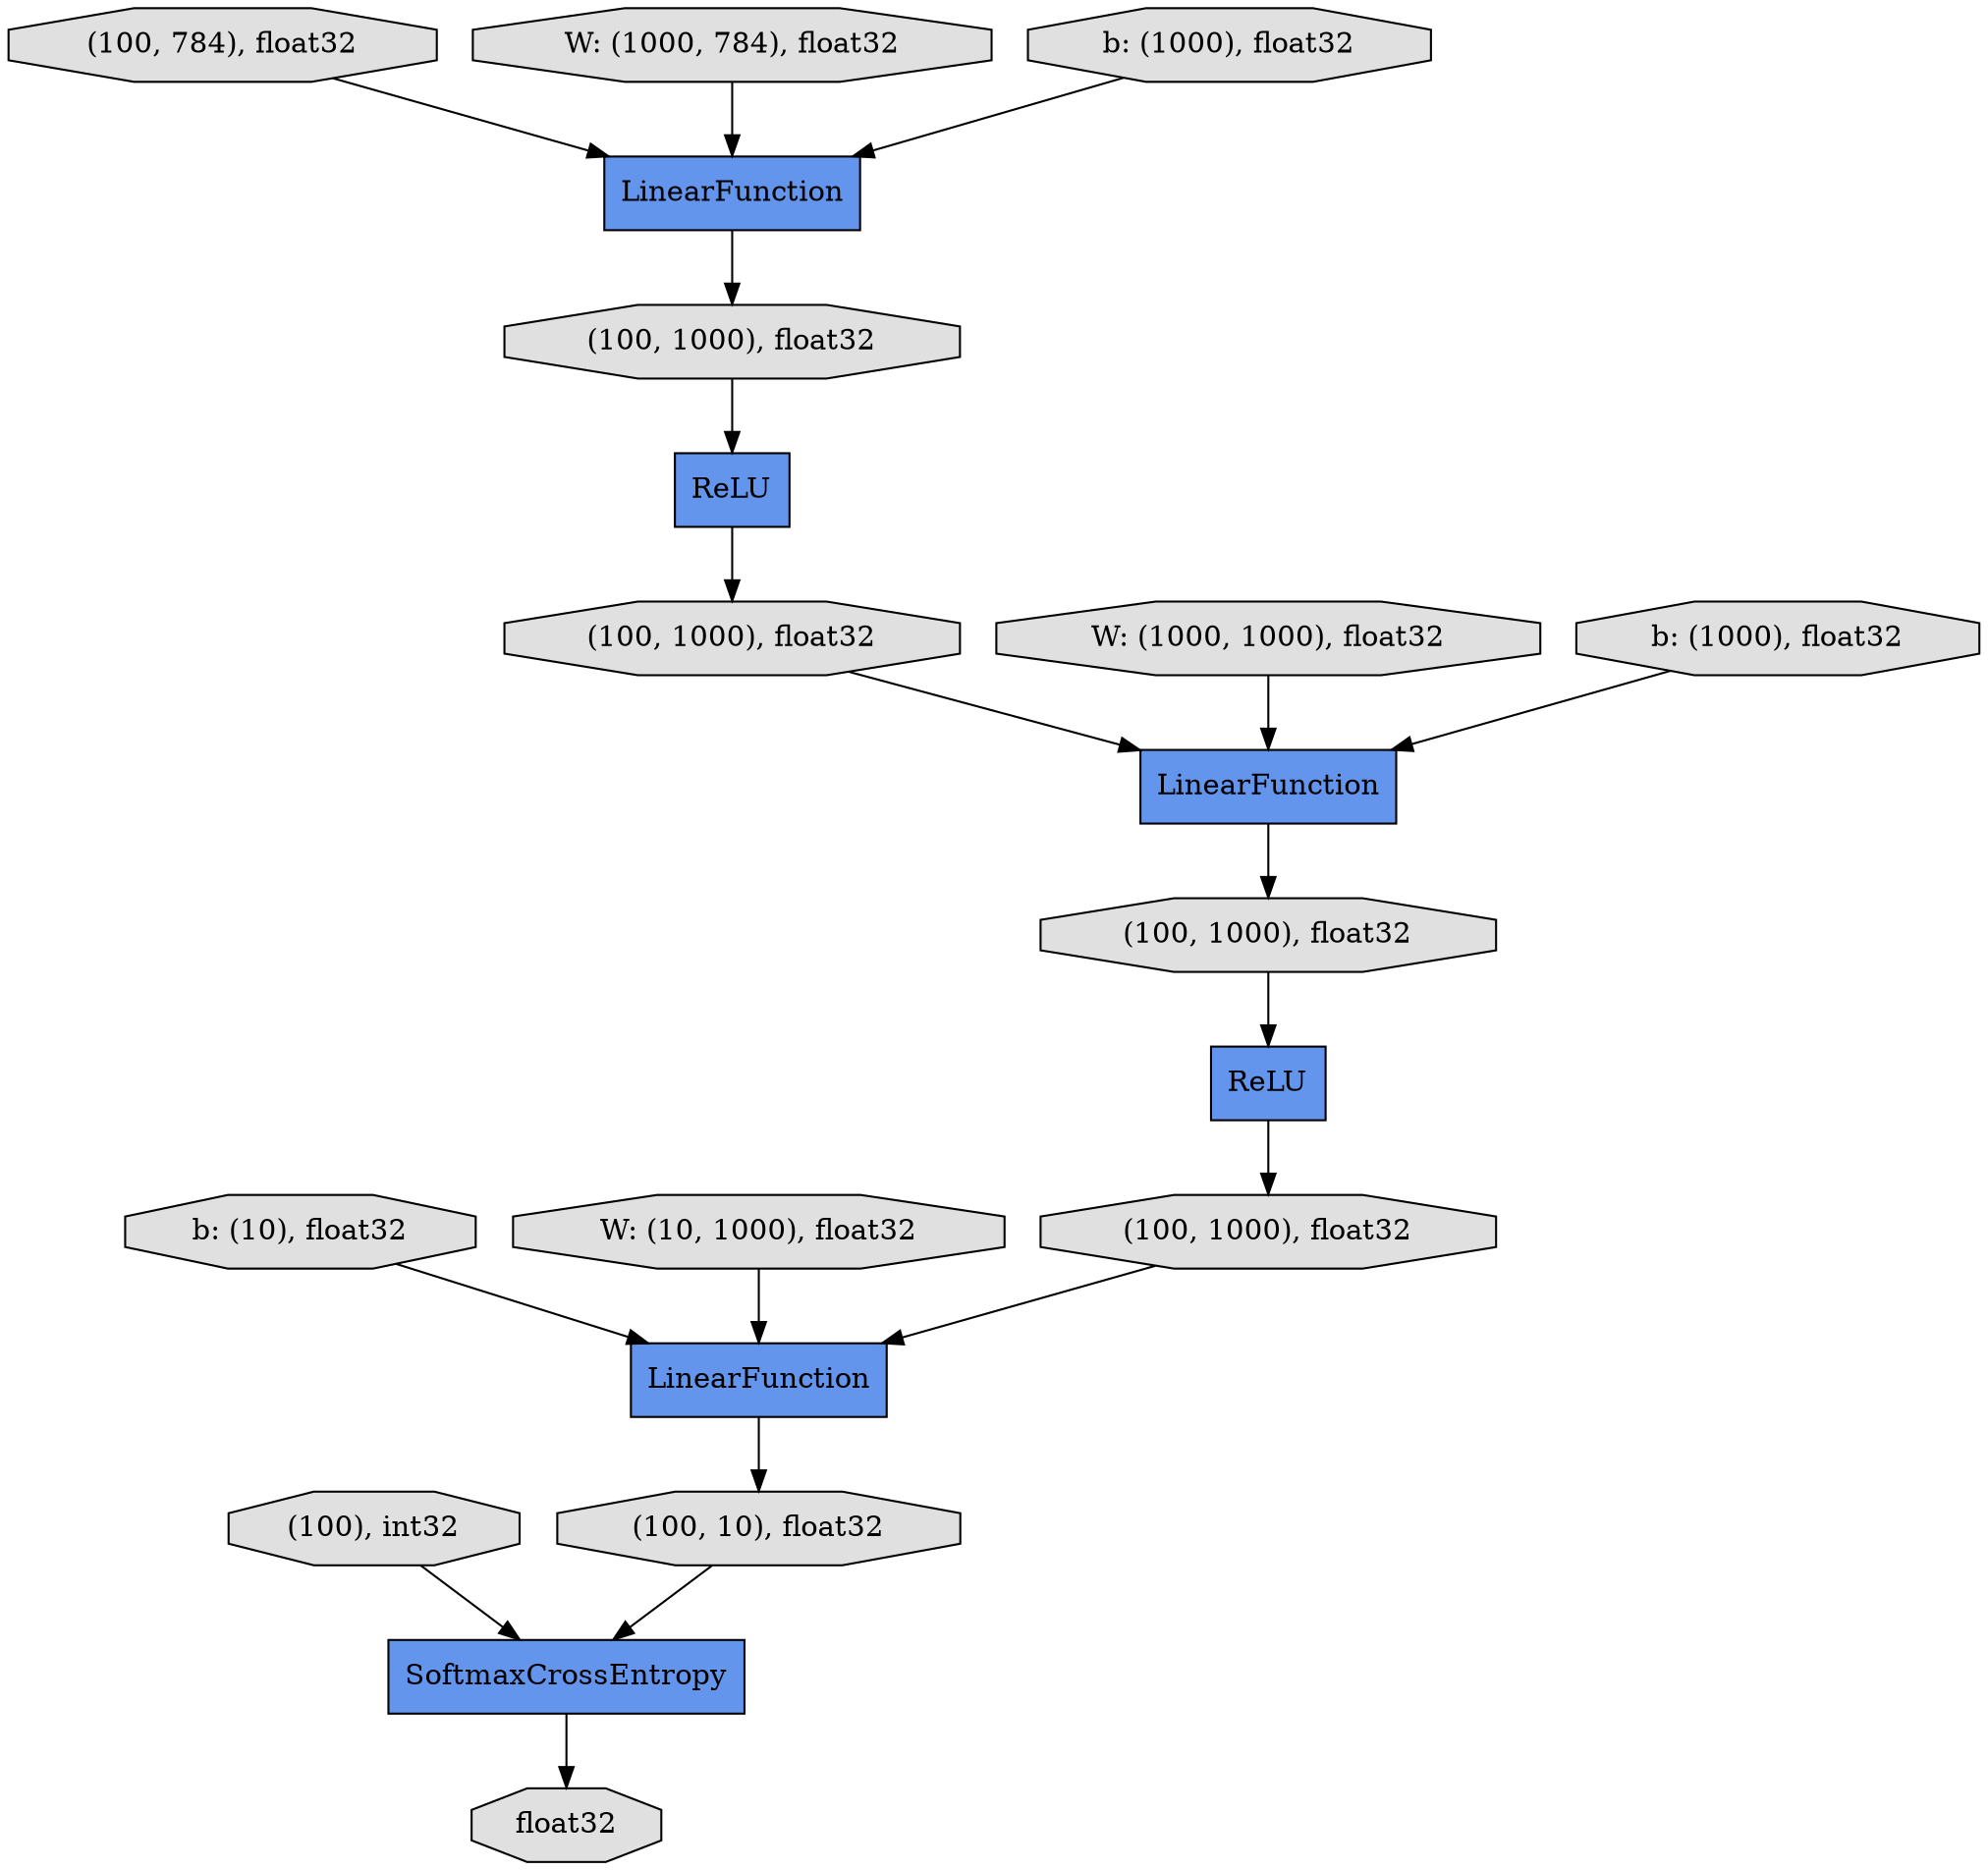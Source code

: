 digraph graphname{rankdir=TB;139845108837904 [shape="octagon",style="filled",fillcolor="#E0E0E0",label="(100, 1000), float32"];139845108941520 [shape="record",style="filled",fillcolor="#6495ED",label="LinearFunction"];139845108943248 [shape="octagon",style="filled",fillcolor="#E0E0E0",label="b: (10), float32"];139845108941392 [shape="octagon",style="filled",fillcolor="#E0E0E0",label="(100, 784), float32"];139845108942096 [shape="octagon",style="filled",fillcolor="#E0E0E0",label="W: (1000, 784), float32"];139845108941328 [shape="record",style="filled",fillcolor="#6495ED",label="ReLU"];139845106047120 [shape="octagon",style="filled",fillcolor="#E0E0E0",label="float32"];139845108838096 [shape="octagon",style="filled",fillcolor="#E0E0E0",label="(100, 1000), float32"];139845108941008 [shape="octagon",style="filled",fillcolor="#E0E0E0",label="(100, 1000), float32"];139845108941584 [shape="record",style="filled",fillcolor="#6495ED",label="ReLU"];139845108941200 [shape="octagon",style="filled",fillcolor="#E0E0E0",label="(100, 1000), float32"];139845108837712 [shape="octagon",style="filled",fillcolor="#E0E0E0",label="(100, 10), float32"];139845108942544 [shape="octagon",style="filled",fillcolor="#E0E0E0",label="W: (1000, 1000), float32"];139845108940944 [shape="record",style="filled",fillcolor="#6495ED",label="SoftmaxCrossEntropy"];139845108942992 [shape="octagon",style="filled",fillcolor="#E0E0E0",label="W: (10, 1000), float32"];139845108837776 [shape="octagon",style="filled",fillcolor="#E0E0E0",label="(100), int32"];139845108942800 [shape="octagon",style="filled",fillcolor="#E0E0E0",label="b: (1000), float32"];139845108942352 [shape="octagon",style="filled",fillcolor="#E0E0E0",label="b: (1000), float32"];139845108838352 [shape="record",style="filled",fillcolor="#6495ED",label="LinearFunction"];139845108941136 [shape="record",style="filled",fillcolor="#6495ED",label="LinearFunction"];139845108943248 -> 139845108838352;139845108942544 -> 139845108941136;139845108941584 -> 139845108837904;139845108942992 -> 139845108838352;139845108941008 -> 139845108941136;139845108941328 -> 139845108941008;139845108941392 -> 139845108941520;139845108941136 -> 139845108838096;139845108838352 -> 139845108837712;139845108940944 -> 139845106047120;139845108837712 -> 139845108940944;139845108942800 -> 139845108941136;139845108941520 -> 139845108941200;139845108837904 -> 139845108838352;139845108942352 -> 139845108941520;139845108942096 -> 139845108941520;139845108837776 -> 139845108940944;139845108838096 -> 139845108941584;139845108941200 -> 139845108941328;}